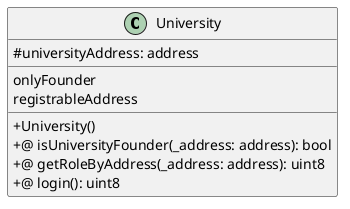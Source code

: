 @startuml
skinparam classAttributeIconSize 0
class University{
#universityAddress: address
__
onlyFounder
registrableAddress
__
+University()
+@ isUniversityFounder(_address: address): bool
+@ getRoleByAddress(_address: address): uint8
+@ login(): uint8
}
@enduml
